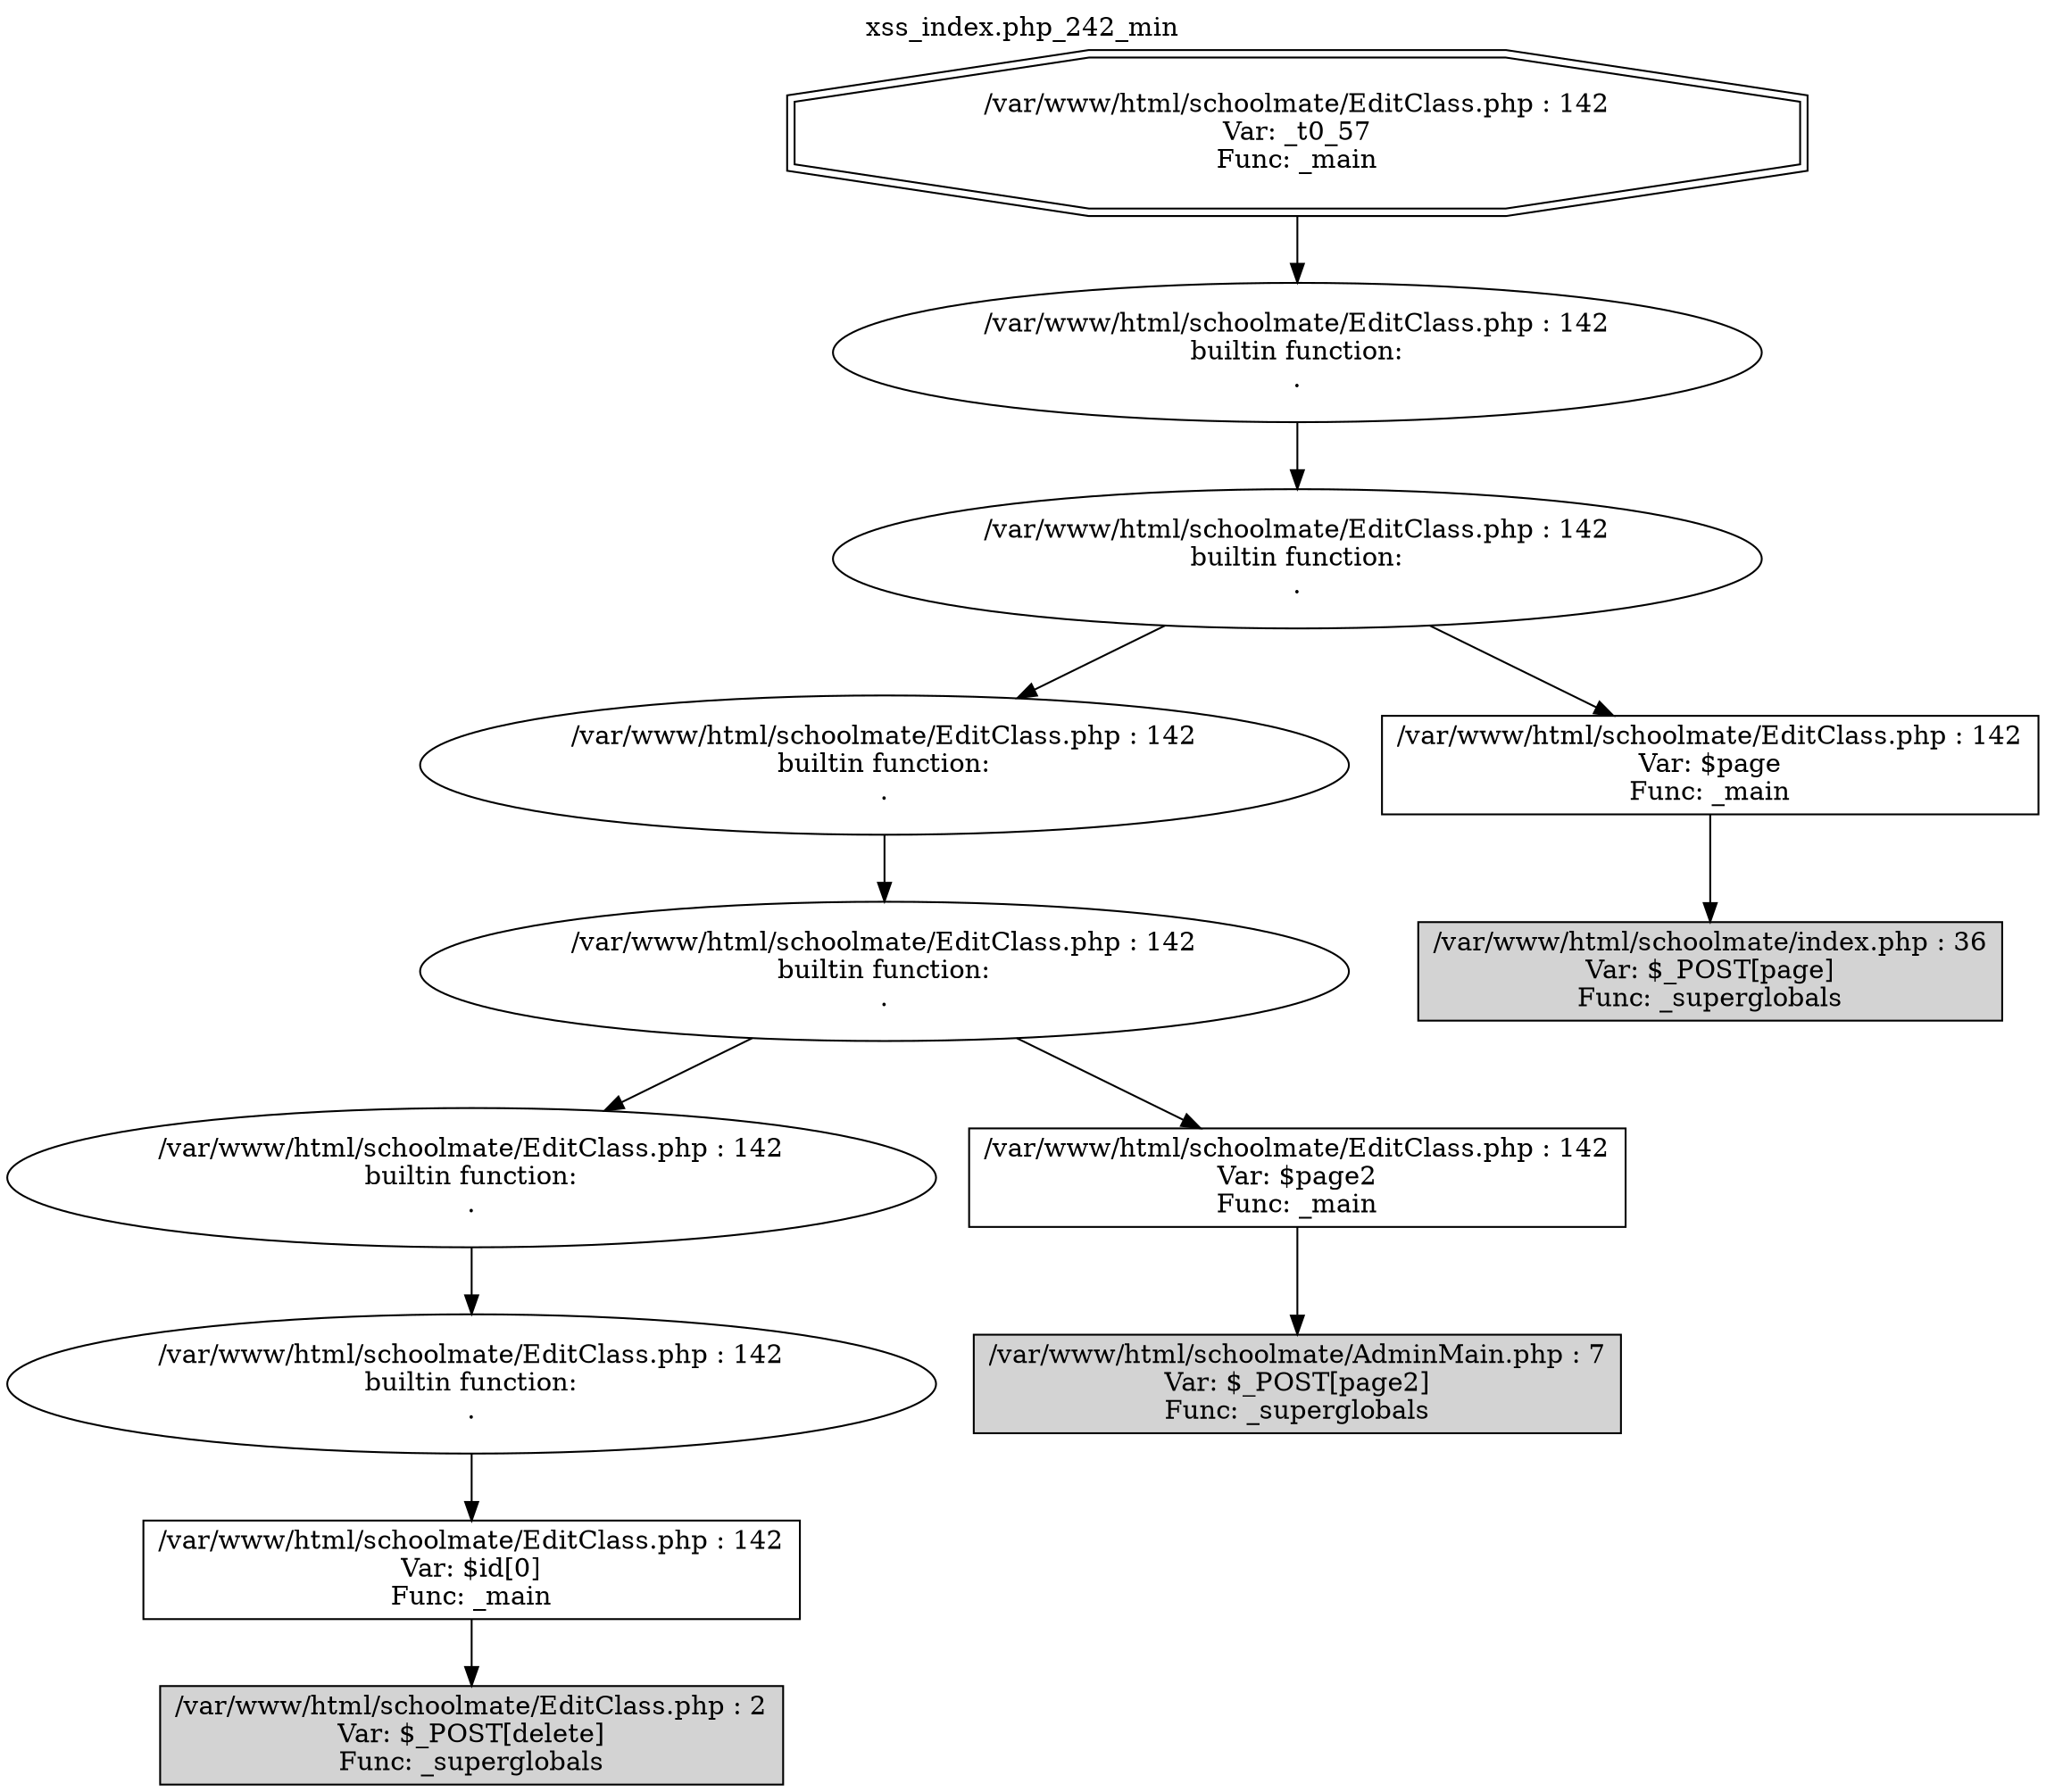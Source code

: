 digraph cfg {
  label="xss_index.php_242_min";
  labelloc=t;
  n1 [shape=doubleoctagon, label="/var/www/html/schoolmate/EditClass.php : 142\nVar: _t0_57\nFunc: _main\n"];
  n2 [shape=ellipse, label="/var/www/html/schoolmate/EditClass.php : 142\nbuiltin function:\n.\n"];
  n3 [shape=ellipse, label="/var/www/html/schoolmate/EditClass.php : 142\nbuiltin function:\n.\n"];
  n4 [shape=ellipse, label="/var/www/html/schoolmate/EditClass.php : 142\nbuiltin function:\n.\n"];
  n5 [shape=ellipse, label="/var/www/html/schoolmate/EditClass.php : 142\nbuiltin function:\n.\n"];
  n6 [shape=ellipse, label="/var/www/html/schoolmate/EditClass.php : 142\nbuiltin function:\n.\n"];
  n7 [shape=ellipse, label="/var/www/html/schoolmate/EditClass.php : 142\nbuiltin function:\n.\n"];
  n8 [shape=box, label="/var/www/html/schoolmate/EditClass.php : 142\nVar: $id[0]\nFunc: _main\n"];
  n9 [shape=box, label="/var/www/html/schoolmate/EditClass.php : 2\nVar: $_POST[delete]\nFunc: _superglobals\n",style=filled];
  n10 [shape=box, label="/var/www/html/schoolmate/EditClass.php : 142\nVar: $page2\nFunc: _main\n"];
  n11 [shape=box, label="/var/www/html/schoolmate/AdminMain.php : 7\nVar: $_POST[page2]\nFunc: _superglobals\n",style=filled];
  n12 [shape=box, label="/var/www/html/schoolmate/EditClass.php : 142\nVar: $page\nFunc: _main\n"];
  n13 [shape=box, label="/var/www/html/schoolmate/index.php : 36\nVar: $_POST[page]\nFunc: _superglobals\n",style=filled];
  n1 -> n2;
  n2 -> n3;
  n3 -> n4;
  n3 -> n12;
  n4 -> n5;
  n5 -> n6;
  n5 -> n10;
  n6 -> n7;
  n7 -> n8;
  n8 -> n9;
  n10 -> n11;
  n12 -> n13;
}
